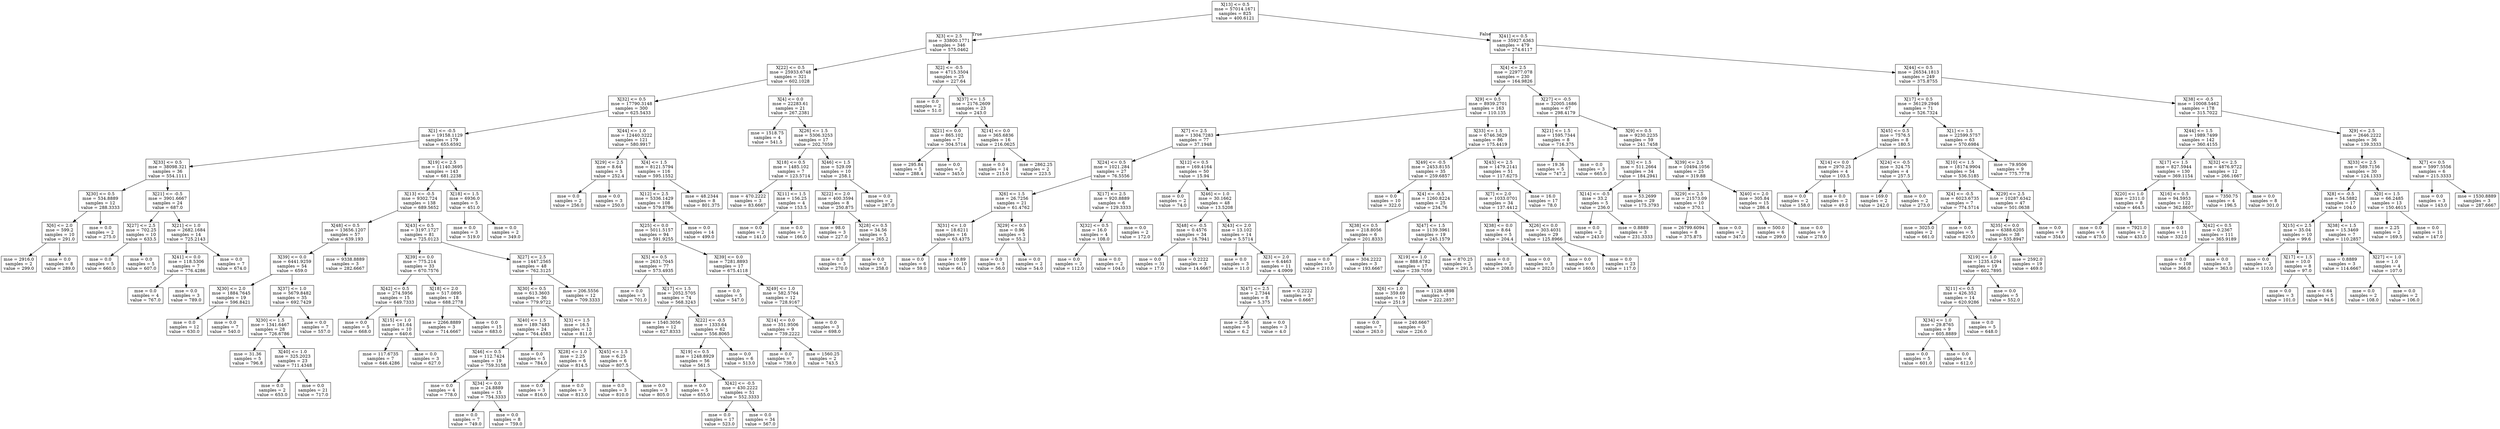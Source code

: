 digraph Tree {
node [shape=box] ;
0 [label="X[13] <= 0.5\nmse = 57014.1671\nsamples = 825\nvalue = 400.6121"] ;
1 [label="X[3] <= 2.5\nmse = 33800.1771\nsamples = 346\nvalue = 575.0462"] ;
0 -> 1 [labeldistance=2.5, labelangle=45, headlabel="True"] ;
2 [label="X[22] <= 0.5\nmse = 25933.6748\nsamples = 321\nvalue = 602.1028"] ;
1 -> 2 ;
3 [label="X[32] <= 0.5\nmse = 17790.3148\nsamples = 300\nvalue = 625.5433"] ;
2 -> 3 ;
4 [label="X[1] <= -0.5\nmse = 19158.1129\nsamples = 179\nvalue = 655.6592"] ;
3 -> 4 ;
5 [label="X[33] <= 0.5\nmse = 38098.321\nsamples = 36\nvalue = 554.1111"] ;
4 -> 5 ;
6 [label="X[30] <= 0.5\nmse = 534.8889\nsamples = 12\nvalue = 288.3333"] ;
5 -> 6 ;
7 [label="X[6] <= 2.0\nmse = 599.2\nsamples = 10\nvalue = 291.0"] ;
6 -> 7 ;
8 [label="mse = 2916.0\nsamples = 2\nvalue = 299.0"] ;
7 -> 8 ;
9 [label="mse = 0.0\nsamples = 8\nvalue = 289.0"] ;
7 -> 9 ;
10 [label="mse = 0.0\nsamples = 2\nvalue = 275.0"] ;
6 -> 10 ;
11 [label="X[21] <= -0.5\nmse = 3901.6667\nsamples = 24\nvalue = 687.0"] ;
5 -> 11 ;
12 [label="X[27] <= 2.5\nmse = 702.25\nsamples = 10\nvalue = 633.5"] ;
11 -> 12 ;
13 [label="mse = 0.0\nsamples = 5\nvalue = 660.0"] ;
12 -> 13 ;
14 [label="mse = 0.0\nsamples = 5\nvalue = 607.0"] ;
12 -> 14 ;
15 [label="X[21] <= 1.0\nmse = 2682.1684\nsamples = 14\nvalue = 725.2143"] ;
11 -> 15 ;
16 [label="X[41] <= 0.0\nmse = 118.5306\nsamples = 7\nvalue = 776.4286"] ;
15 -> 16 ;
17 [label="mse = 0.0\nsamples = 4\nvalue = 767.0"] ;
16 -> 17 ;
18 [label="mse = 0.0\nsamples = 3\nvalue = 789.0"] ;
16 -> 18 ;
19 [label="mse = 0.0\nsamples = 7\nvalue = 674.0"] ;
15 -> 19 ;
20 [label="X[19] <= 2.5\nmse = 11140.3695\nsamples = 143\nvalue = 681.2238"] ;
4 -> 20 ;
21 [label="X[13] <= -0.5\nmse = 9302.724\nsamples = 138\nvalue = 689.5652"] ;
20 -> 21 ;
22 [label="X[48] <= 0.5\nmse = 13656.1207\nsamples = 57\nvalue = 639.193"] ;
21 -> 22 ;
23 [label="X[39] <= 0.0\nmse = 6441.9259\nsamples = 54\nvalue = 659.0"] ;
22 -> 23 ;
24 [label="X[30] <= 2.0\nmse = 1884.7645\nsamples = 19\nvalue = 596.8421"] ;
23 -> 24 ;
25 [label="mse = 0.0\nsamples = 12\nvalue = 630.0"] ;
24 -> 25 ;
26 [label="mse = 0.0\nsamples = 7\nvalue = 540.0"] ;
24 -> 26 ;
27 [label="X[37] <= 1.0\nmse = 5679.8482\nsamples = 35\nvalue = 692.7429"] ;
23 -> 27 ;
28 [label="X[30] <= 1.5\nmse = 1341.6467\nsamples = 28\nvalue = 726.6786"] ;
27 -> 28 ;
29 [label="mse = 31.36\nsamples = 5\nvalue = 796.8"] ;
28 -> 29 ;
30 [label="X[40] <= 1.0\nmse = 325.2023\nsamples = 23\nvalue = 711.4348"] ;
28 -> 30 ;
31 [label="mse = 0.0\nsamples = 2\nvalue = 653.0"] ;
30 -> 31 ;
32 [label="mse = 0.0\nsamples = 21\nvalue = 717.0"] ;
30 -> 32 ;
33 [label="mse = 0.0\nsamples = 7\nvalue = 557.0"] ;
27 -> 33 ;
34 [label="mse = 9338.8889\nsamples = 3\nvalue = 282.6667"] ;
22 -> 34 ;
35 [label="X[43] <= 0.5\nmse = 3197.1727\nsamples = 81\nvalue = 725.0123"] ;
21 -> 35 ;
36 [label="X[39] <= 0.0\nmse = 775.214\nsamples = 33\nvalue = 670.7576"] ;
35 -> 36 ;
37 [label="X[42] <= 0.5\nmse = 274.5956\nsamples = 15\nvalue = 649.7333"] ;
36 -> 37 ;
38 [label="mse = 0.0\nsamples = 5\nvalue = 668.0"] ;
37 -> 38 ;
39 [label="X[15] <= 1.0\nmse = 161.64\nsamples = 10\nvalue = 640.6"] ;
37 -> 39 ;
40 [label="mse = 117.6735\nsamples = 7\nvalue = 646.4286"] ;
39 -> 40 ;
41 [label="mse = 0.0\nsamples = 3\nvalue = 627.0"] ;
39 -> 41 ;
42 [label="X[18] <= 2.0\nmse = 517.0895\nsamples = 18\nvalue = 688.2778"] ;
36 -> 42 ;
43 [label="mse = 2266.8889\nsamples = 3\nvalue = 714.6667"] ;
42 -> 43 ;
44 [label="mse = 0.0\nsamples = 15\nvalue = 683.0"] ;
42 -> 44 ;
45 [label="X[27] <= 2.5\nmse = 1447.2565\nsamples = 48\nvalue = 762.3125"] ;
35 -> 45 ;
46 [label="X[30] <= 0.5\nmse = 613.3603\nsamples = 36\nvalue = 779.9722"] ;
45 -> 46 ;
47 [label="X[40] <= 1.5\nmse = 189.7483\nsamples = 24\nvalue = 764.4583"] ;
46 -> 47 ;
48 [label="X[46] <= 0.5\nmse = 112.7424\nsamples = 19\nvalue = 759.3158"] ;
47 -> 48 ;
49 [label="mse = 0.0\nsamples = 4\nvalue = 778.0"] ;
48 -> 49 ;
50 [label="X[34] <= 0.0\nmse = 24.8889\nsamples = 15\nvalue = 754.3333"] ;
48 -> 50 ;
51 [label="mse = 0.0\nsamples = 7\nvalue = 749.0"] ;
50 -> 51 ;
52 [label="mse = 0.0\nsamples = 8\nvalue = 759.0"] ;
50 -> 52 ;
53 [label="mse = 0.0\nsamples = 5\nvalue = 784.0"] ;
47 -> 53 ;
54 [label="X[3] <= 1.5\nmse = 16.5\nsamples = 12\nvalue = 811.0"] ;
46 -> 54 ;
55 [label="X[28] <= 1.0\nmse = 2.25\nsamples = 6\nvalue = 814.5"] ;
54 -> 55 ;
56 [label="mse = 0.0\nsamples = 3\nvalue = 816.0"] ;
55 -> 56 ;
57 [label="mse = 0.0\nsamples = 3\nvalue = 813.0"] ;
55 -> 57 ;
58 [label="X[45] <= 1.5\nmse = 6.25\nsamples = 6\nvalue = 807.5"] ;
54 -> 58 ;
59 [label="mse = 0.0\nsamples = 3\nvalue = 810.0"] ;
58 -> 59 ;
60 [label="mse = 0.0\nsamples = 3\nvalue = 805.0"] ;
58 -> 60 ;
61 [label="mse = 206.5556\nsamples = 12\nvalue = 709.3333"] ;
45 -> 61 ;
62 [label="X[18] <= 1.5\nmse = 6936.0\nsamples = 5\nvalue = 451.0"] ;
20 -> 62 ;
63 [label="mse = 0.0\nsamples = 3\nvalue = 519.0"] ;
62 -> 63 ;
64 [label="mse = 0.0\nsamples = 2\nvalue = 349.0"] ;
62 -> 64 ;
65 [label="X[44] <= 1.0\nmse = 12440.3222\nsamples = 121\nvalue = 580.9917"] ;
3 -> 65 ;
66 [label="X[29] <= 2.5\nmse = 8.64\nsamples = 5\nvalue = 252.4"] ;
65 -> 66 ;
67 [label="mse = 0.0\nsamples = 2\nvalue = 256.0"] ;
66 -> 67 ;
68 [label="mse = 0.0\nsamples = 3\nvalue = 250.0"] ;
66 -> 68 ;
69 [label="X[4] <= 1.5\nmse = 8121.5794\nsamples = 116\nvalue = 595.1552"] ;
65 -> 69 ;
70 [label="X[12] <= 2.5\nmse = 5336.1429\nsamples = 108\nvalue = 579.8796"] ;
69 -> 70 ;
71 [label="X[25] <= 0.0\nmse = 5011.5157\nsamples = 94\nvalue = 591.9255"] ;
70 -> 71 ;
72 [label="X[5] <= 0.5\nmse = 2631.7045\nsamples = 77\nvalue = 573.4935"] ;
71 -> 72 ;
73 [label="mse = 0.0\nsamples = 3\nvalue = 701.0"] ;
72 -> 73 ;
74 [label="X[17] <= 1.5\nmse = 2052.5705\nsamples = 74\nvalue = 568.3243"] ;
72 -> 74 ;
75 [label="mse = 1540.3056\nsamples = 12\nvalue = 627.8333"] ;
74 -> 75 ;
76 [label="X[22] <= -0.5\nmse = 1333.64\nsamples = 62\nvalue = 556.8065"] ;
74 -> 76 ;
77 [label="X[19] <= 0.5\nmse = 1248.8929\nsamples = 56\nvalue = 561.5"] ;
76 -> 77 ;
78 [label="mse = 0.0\nsamples = 5\nvalue = 655.0"] ;
77 -> 78 ;
79 [label="X[42] <= -0.5\nmse = 430.2222\nsamples = 51\nvalue = 552.3333"] ;
77 -> 79 ;
80 [label="mse = 0.0\nsamples = 17\nvalue = 523.0"] ;
79 -> 80 ;
81 [label="mse = 0.0\nsamples = 34\nvalue = 567.0"] ;
79 -> 81 ;
82 [label="mse = 0.0\nsamples = 6\nvalue = 513.0"] ;
76 -> 82 ;
83 [label="X[39] <= 0.0\nmse = 7281.8893\nsamples = 17\nvalue = 675.4118"] ;
71 -> 83 ;
84 [label="mse = 0.0\nsamples = 5\nvalue = 547.0"] ;
83 -> 84 ;
85 [label="X[49] <= 1.0\nmse = 582.5764\nsamples = 12\nvalue = 728.9167"] ;
83 -> 85 ;
86 [label="X[14] <= 0.0\nmse = 351.9506\nsamples = 9\nvalue = 739.2222"] ;
85 -> 86 ;
87 [label="mse = 0.0\nsamples = 7\nvalue = 738.0"] ;
86 -> 87 ;
88 [label="mse = 1560.25\nsamples = 2\nvalue = 743.5"] ;
86 -> 88 ;
89 [label="mse = 0.0\nsamples = 3\nvalue = 698.0"] ;
85 -> 89 ;
90 [label="mse = 0.0\nsamples = 14\nvalue = 499.0"] ;
70 -> 90 ;
91 [label="mse = 48.2344\nsamples = 8\nvalue = 801.375"] ;
69 -> 91 ;
92 [label="X[4] <= 0.0\nmse = 22283.61\nsamples = 21\nvalue = 267.2381"] ;
2 -> 92 ;
93 [label="mse = 1518.75\nsamples = 4\nvalue = 541.5"] ;
92 -> 93 ;
94 [label="X[26] <= 1.5\nmse = 5306.3253\nsamples = 17\nvalue = 202.7059"] ;
92 -> 94 ;
95 [label="X[18] <= 0.5\nmse = 1485.102\nsamples = 7\nvalue = 123.5714"] ;
94 -> 95 ;
96 [label="mse = 470.2222\nsamples = 3\nvalue = 83.6667"] ;
95 -> 96 ;
97 [label="X[11] <= 1.5\nmse = 156.25\nsamples = 4\nvalue = 153.5"] ;
95 -> 97 ;
98 [label="mse = 0.0\nsamples = 2\nvalue = 141.0"] ;
97 -> 98 ;
99 [label="mse = 0.0\nsamples = 2\nvalue = 166.0"] ;
97 -> 99 ;
100 [label="X[46] <= 1.5\nmse = 529.09\nsamples = 10\nvalue = 258.1"] ;
94 -> 100 ;
101 [label="X[22] <= 2.0\nmse = 400.3594\nsamples = 8\nvalue = 250.875"] ;
100 -> 101 ;
102 [label="mse = 98.0\nsamples = 3\nvalue = 227.0"] ;
101 -> 102 ;
103 [label="X[28] <= 0.5\nmse = 34.56\nsamples = 5\nvalue = 265.2"] ;
101 -> 103 ;
104 [label="mse = 0.0\nsamples = 3\nvalue = 270.0"] ;
103 -> 104 ;
105 [label="mse = 0.0\nsamples = 2\nvalue = 258.0"] ;
103 -> 105 ;
106 [label="mse = 0.0\nsamples = 2\nvalue = 287.0"] ;
100 -> 106 ;
107 [label="X[2] <= -0.5\nmse = 4715.3504\nsamples = 25\nvalue = 227.64"] ;
1 -> 107 ;
108 [label="mse = 0.0\nsamples = 2\nvalue = 51.0"] ;
107 -> 108 ;
109 [label="X[37] <= 1.5\nmse = 2176.2609\nsamples = 23\nvalue = 243.0"] ;
107 -> 109 ;
110 [label="X[21] <= 0.0\nmse = 865.102\nsamples = 7\nvalue = 304.5714"] ;
109 -> 110 ;
111 [label="mse = 295.84\nsamples = 5\nvalue = 288.4"] ;
110 -> 111 ;
112 [label="mse = 0.0\nsamples = 2\nvalue = 345.0"] ;
110 -> 112 ;
113 [label="X[14] <= 0.0\nmse = 365.6836\nsamples = 16\nvalue = 216.0625"] ;
109 -> 113 ;
114 [label="mse = 0.0\nsamples = 14\nvalue = 215.0"] ;
113 -> 114 ;
115 [label="mse = 2862.25\nsamples = 2\nvalue = 223.5"] ;
113 -> 115 ;
116 [label="X[41] <= 0.5\nmse = 35927.6363\nsamples = 479\nvalue = 274.6117"] ;
0 -> 116 [labeldistance=2.5, labelangle=-45, headlabel="False"] ;
117 [label="X[4] <= 2.5\nmse = 22977.078\nsamples = 230\nvalue = 164.9826"] ;
116 -> 117 ;
118 [label="X[9] <= 0.5\nmse = 8939.2701\nsamples = 163\nvalue = 110.135"] ;
117 -> 118 ;
119 [label="X[7] <= 2.5\nmse = 1304.7283\nsamples = 77\nvalue = 37.1948"] ;
118 -> 119 ;
120 [label="X[24] <= 0.5\nmse = 1021.284\nsamples = 27\nvalue = 76.5556"] ;
119 -> 120 ;
121 [label="X[6] <= 1.5\nmse = 26.7256\nsamples = 21\nvalue = 61.4762"] ;
120 -> 121 ;
122 [label="X[31] <= 1.0\nmse = 18.6211\nsamples = 16\nvalue = 63.4375"] ;
121 -> 122 ;
123 [label="mse = 0.0\nsamples = 6\nvalue = 59.0"] ;
122 -> 123 ;
124 [label="mse = 10.89\nsamples = 10\nvalue = 66.1"] ;
122 -> 124 ;
125 [label="X[29] <= 0.5\nmse = 0.96\nsamples = 5\nvalue = 55.2"] ;
121 -> 125 ;
126 [label="mse = 0.0\nsamples = 3\nvalue = 56.0"] ;
125 -> 126 ;
127 [label="mse = 0.0\nsamples = 2\nvalue = 54.0"] ;
125 -> 127 ;
128 [label="X[17] <= 2.5\nmse = 920.8889\nsamples = 6\nvalue = 129.3333"] ;
120 -> 128 ;
129 [label="X[32] <= 0.5\nmse = 16.0\nsamples = 4\nvalue = 108.0"] ;
128 -> 129 ;
130 [label="mse = 0.0\nsamples = 2\nvalue = 112.0"] ;
129 -> 130 ;
131 [label="mse = 0.0\nsamples = 2\nvalue = 104.0"] ;
129 -> 131 ;
132 [label="mse = 0.0\nsamples = 2\nvalue = 172.0"] ;
128 -> 132 ;
133 [label="X[12] <= 0.5\nmse = 169.4164\nsamples = 50\nvalue = 15.94"] ;
119 -> 133 ;
134 [label="mse = 0.0\nsamples = 2\nvalue = 74.0"] ;
133 -> 134 ;
135 [label="X[46] <= 1.0\nmse = 30.1662\nsamples = 48\nvalue = 13.5208"] ;
133 -> 135 ;
136 [label="X[48] <= -0.5\nmse = 0.4576\nsamples = 34\nvalue = 16.7941"] ;
135 -> 136 ;
137 [label="mse = 0.0\nsamples = 31\nvalue = 17.0"] ;
136 -> 137 ;
138 [label="mse = 0.2222\nsamples = 3\nvalue = 14.6667"] ;
136 -> 138 ;
139 [label="X[43] <= 2.0\nmse = 13.102\nsamples = 14\nvalue = 5.5714"] ;
135 -> 139 ;
140 [label="mse = 0.0\nsamples = 3\nvalue = 11.0"] ;
139 -> 140 ;
141 [label="X[3] <= 2.0\nmse = 6.4463\nsamples = 11\nvalue = 4.0909"] ;
139 -> 141 ;
142 [label="X[47] <= 2.5\nmse = 2.7344\nsamples = 8\nvalue = 5.375"] ;
141 -> 142 ;
143 [label="mse = 2.56\nsamples = 5\nvalue = 6.2"] ;
142 -> 143 ;
144 [label="mse = 0.0\nsamples = 3\nvalue = 4.0"] ;
142 -> 144 ;
145 [label="mse = 0.2222\nsamples = 3\nvalue = 0.6667"] ;
141 -> 145 ;
146 [label="X[33] <= 1.5\nmse = 6746.3629\nsamples = 86\nvalue = 175.4419"] ;
118 -> 146 ;
147 [label="X[49] <= -0.5\nmse = 2453.8155\nsamples = 35\nvalue = 259.6857"] ;
146 -> 147 ;
148 [label="mse = 0.0\nsamples = 10\nvalue = 322.0"] ;
147 -> 148 ;
149 [label="X[4] <= -0.5\nmse = 1260.8224\nsamples = 25\nvalue = 234.76"] ;
147 -> 149 ;
150 [label="X[38] <= 0.5\nmse = 218.8056\nsamples = 6\nvalue = 201.8333"] ;
149 -> 150 ;
151 [label="mse = 0.0\nsamples = 3\nvalue = 210.0"] ;
150 -> 151 ;
152 [label="mse = 304.2222\nsamples = 3\nvalue = 193.6667"] ;
150 -> 152 ;
153 [label="X[47] <= 1.5\nmse = 1139.3961\nsamples = 19\nvalue = 245.1579"] ;
149 -> 153 ;
154 [label="X[19] <= 1.0\nmse = 888.6782\nsamples = 17\nvalue = 239.7059"] ;
153 -> 154 ;
155 [label="X[6] <= 1.0\nmse = 359.69\nsamples = 10\nvalue = 251.9"] ;
154 -> 155 ;
156 [label="mse = 0.0\nsamples = 7\nvalue = 263.0"] ;
155 -> 156 ;
157 [label="mse = 240.6667\nsamples = 3\nvalue = 226.0"] ;
155 -> 157 ;
158 [label="mse = 1128.4898\nsamples = 7\nvalue = 222.2857"] ;
154 -> 158 ;
159 [label="mse = 870.25\nsamples = 2\nvalue = 291.5"] ;
153 -> 159 ;
160 [label="X[43] <= 2.5\nmse = 1479.2141\nsamples = 51\nvalue = 117.6275"] ;
146 -> 160 ;
161 [label="X[7] <= 2.0\nmse = 1033.0701\nsamples = 34\nvalue = 137.4412"] ;
160 -> 161 ;
162 [label="X[38] <= 0.0\nmse = 8.64\nsamples = 5\nvalue = 204.4"] ;
161 -> 162 ;
163 [label="mse = 0.0\nsamples = 2\nvalue = 208.0"] ;
162 -> 163 ;
164 [label="mse = 0.0\nsamples = 3\nvalue = 202.0"] ;
162 -> 164 ;
165 [label="X[26] <= 0.0\nmse = 303.4031\nsamples = 29\nvalue = 125.8966"] ;
161 -> 165 ;
166 [label="mse = 0.0\nsamples = 6\nvalue = 160.0"] ;
165 -> 166 ;
167 [label="mse = 0.0\nsamples = 23\nvalue = 117.0"] ;
165 -> 167 ;
168 [label="mse = 16.0\nsamples = 17\nvalue = 78.0"] ;
160 -> 168 ;
169 [label="X[27] <= -0.5\nmse = 32005.1686\nsamples = 67\nvalue = 298.4179"] ;
117 -> 169 ;
170 [label="X[21] <= 1.5\nmse = 1595.7344\nsamples = 8\nvalue = 716.375"] ;
169 -> 170 ;
171 [label="mse = 19.36\nsamples = 5\nvalue = 747.2"] ;
170 -> 171 ;
172 [label="mse = 0.0\nsamples = 3\nvalue = 665.0"] ;
170 -> 172 ;
173 [label="X[9] <= 0.5\nmse = 9230.2235\nsamples = 59\nvalue = 241.7458"] ;
169 -> 173 ;
174 [label="X[3] <= 1.5\nmse = 511.2664\nsamples = 34\nvalue = 184.2941"] ;
173 -> 174 ;
175 [label="X[14] <= -0.5\nmse = 33.2\nsamples = 5\nvalue = 236.0"] ;
174 -> 175 ;
176 [label="mse = 0.0\nsamples = 2\nvalue = 243.0"] ;
175 -> 176 ;
177 [label="mse = 0.8889\nsamples = 3\nvalue = 231.3333"] ;
175 -> 177 ;
178 [label="mse = 53.2699\nsamples = 29\nvalue = 175.3793"] ;
174 -> 178 ;
179 [label="X[39] <= 2.5\nmse = 10494.1056\nsamples = 25\nvalue = 319.88"] ;
173 -> 179 ;
180 [label="X[29] <= 2.5\nmse = 21573.09\nsamples = 10\nvalue = 370.1"] ;
179 -> 180 ;
181 [label="mse = 26799.6094\nsamples = 8\nvalue = 375.875"] ;
180 -> 181 ;
182 [label="mse = 0.0\nsamples = 2\nvalue = 347.0"] ;
180 -> 182 ;
183 [label="X[40] <= 2.0\nmse = 305.84\nsamples = 15\nvalue = 286.4"] ;
179 -> 183 ;
184 [label="mse = 500.0\nsamples = 6\nvalue = 299.0"] ;
183 -> 184 ;
185 [label="mse = 0.0\nsamples = 9\nvalue = 278.0"] ;
183 -> 185 ;
186 [label="X[44] <= 0.5\nmse = 26534.1813\nsamples = 249\nvalue = 375.8755"] ;
116 -> 186 ;
187 [label="X[17] <= 0.5\nmse = 36129.2946\nsamples = 71\nvalue = 526.7324"] ;
186 -> 187 ;
188 [label="X[45] <= 0.5\nmse = 7576.5\nsamples = 8\nvalue = 180.5"] ;
187 -> 188 ;
189 [label="X[14] <= 0.0\nmse = 2970.25\nsamples = 4\nvalue = 103.5"] ;
188 -> 189 ;
190 [label="mse = 0.0\nsamples = 2\nvalue = 158.0"] ;
189 -> 190 ;
191 [label="mse = 0.0\nsamples = 2\nvalue = 49.0"] ;
189 -> 191 ;
192 [label="X[24] <= -0.5\nmse = 324.75\nsamples = 4\nvalue = 257.5"] ;
188 -> 192 ;
193 [label="mse = 169.0\nsamples = 2\nvalue = 242.0"] ;
192 -> 193 ;
194 [label="mse = 0.0\nsamples = 2\nvalue = 273.0"] ;
192 -> 194 ;
195 [label="X[1] <= 1.5\nmse = 22599.5757\nsamples = 63\nvalue = 570.6984"] ;
187 -> 195 ;
196 [label="X[10] <= 1.5\nmse = 18174.9904\nsamples = 54\nvalue = 536.5185"] ;
195 -> 196 ;
197 [label="X[4] <= -0.5\nmse = 6023.6735\nsamples = 7\nvalue = 774.5714"] ;
196 -> 197 ;
198 [label="mse = 3025.0\nsamples = 2\nvalue = 661.0"] ;
197 -> 198 ;
199 [label="mse = 0.0\nsamples = 5\nvalue = 820.0"] ;
197 -> 199 ;
200 [label="X[29] <= 2.5\nmse = 10287.6342\nsamples = 47\nvalue = 501.0638"] ;
196 -> 200 ;
201 [label="X[35] <= 0.0\nmse = 6388.6205\nsamples = 38\nvalue = 535.8947"] ;
200 -> 201 ;
202 [label="X[19] <= 1.0\nmse = 1235.4294\nsamples = 19\nvalue = 602.7895"] ;
201 -> 202 ;
203 [label="X[11] <= 0.5\nmse = 426.352\nsamples = 14\nvalue = 620.9286"] ;
202 -> 203 ;
204 [label="X[34] <= 1.0\nmse = 29.8765\nsamples = 9\nvalue = 605.8889"] ;
203 -> 204 ;
205 [label="mse = 0.0\nsamples = 5\nvalue = 601.0"] ;
204 -> 205 ;
206 [label="mse = 0.0\nsamples = 4\nvalue = 612.0"] ;
204 -> 206 ;
207 [label="mse = 0.0\nsamples = 5\nvalue = 648.0"] ;
203 -> 207 ;
208 [label="mse = 0.0\nsamples = 5\nvalue = 552.0"] ;
202 -> 208 ;
209 [label="mse = 2592.0\nsamples = 19\nvalue = 469.0"] ;
201 -> 209 ;
210 [label="mse = 0.0\nsamples = 9\nvalue = 354.0"] ;
200 -> 210 ;
211 [label="mse = 79.9506\nsamples = 9\nvalue = 775.7778"] ;
195 -> 211 ;
212 [label="X[38] <= -0.5\nmse = 10008.5462\nsamples = 178\nvalue = 315.7022"] ;
186 -> 212 ;
213 [label="X[44] <= 1.5\nmse = 1989.7499\nsamples = 142\nvalue = 360.4155"] ;
212 -> 213 ;
214 [label="X[17] <= 1.5\nmse = 827.5944\nsamples = 130\nvalue = 369.1154"] ;
213 -> 214 ;
215 [label="X[20] <= 1.0\nmse = 2311.0\nsamples = 8\nvalue = 464.5"] ;
214 -> 215 ;
216 [label="mse = 0.0\nsamples = 6\nvalue = 475.0"] ;
215 -> 216 ;
217 [label="mse = 7921.0\nsamples = 2\nvalue = 433.0"] ;
215 -> 217 ;
218 [label="X[16] <= 0.5\nmse = 94.5953\nsamples = 122\nvalue = 362.8607"] ;
214 -> 218 ;
219 [label="mse = 0.0\nsamples = 11\nvalue = 332.0"] ;
218 -> 219 ;
220 [label="X[42] <= 0.5\nmse = 0.2367\nsamples = 111\nvalue = 365.9189"] ;
218 -> 220 ;
221 [label="mse = 0.0\nsamples = 108\nvalue = 366.0"] ;
220 -> 221 ;
222 [label="mse = 0.0\nsamples = 3\nvalue = 363.0"] ;
220 -> 222 ;
223 [label="X[32] <= 2.5\nmse = 4876.9722\nsamples = 12\nvalue = 266.1667"] ;
213 -> 223 ;
224 [label="mse = 7350.75\nsamples = 4\nvalue = 196.5"] ;
223 -> 224 ;
225 [label="mse = 0.0\nsamples = 8\nvalue = 301.0"] ;
223 -> 225 ;
226 [label="X[9] <= 2.5\nmse = 2646.2222\nsamples = 36\nvalue = 139.3333"] ;
212 -> 226 ;
227 [label="X[33] <= 2.5\nmse = 589.7156\nsamples = 30\nvalue = 124.1333"] ;
226 -> 227 ;
228 [label="X[8] <= -0.5\nmse = 54.5882\nsamples = 17\nvalue = 104.0"] ;
227 -> 228 ;
229 [label="X[15] <= 2.5\nmse = 35.04\nsamples = 10\nvalue = 99.6"] ;
228 -> 229 ;
230 [label="mse = 0.0\nsamples = 2\nvalue = 110.0"] ;
229 -> 230 ;
231 [label="X[17] <= 1.5\nmse = 10.0\nsamples = 8\nvalue = 97.0"] ;
229 -> 231 ;
232 [label="mse = 0.0\nsamples = 3\nvalue = 101.0"] ;
231 -> 232 ;
233 [label="mse = 0.64\nsamples = 5\nvalue = 94.6"] ;
231 -> 233 ;
234 [label="X[38] <= 1.5\nmse = 15.3469\nsamples = 7\nvalue = 110.2857"] ;
228 -> 234 ;
235 [label="mse = 0.8889\nsamples = 3\nvalue = 114.6667"] ;
234 -> 235 ;
236 [label="X[27] <= 1.0\nmse = 1.0\nsamples = 4\nvalue = 107.0"] ;
234 -> 236 ;
237 [label="mse = 0.0\nsamples = 2\nvalue = 108.0"] ;
236 -> 237 ;
238 [label="mse = 0.0\nsamples = 2\nvalue = 106.0"] ;
236 -> 238 ;
239 [label="X[0] <= 1.5\nmse = 66.2485\nsamples = 13\nvalue = 150.4615"] ;
227 -> 239 ;
240 [label="mse = 2.25\nsamples = 2\nvalue = 169.5"] ;
239 -> 240 ;
241 [label="mse = 0.0\nsamples = 11\nvalue = 147.0"] ;
239 -> 241 ;
242 [label="X[7] <= 0.5\nmse = 5997.5556\nsamples = 6\nvalue = 215.3333"] ;
226 -> 242 ;
243 [label="mse = 0.0\nsamples = 3\nvalue = 143.0"] ;
242 -> 243 ;
244 [label="mse = 1530.8889\nsamples = 3\nvalue = 287.6667"] ;
242 -> 244 ;
}